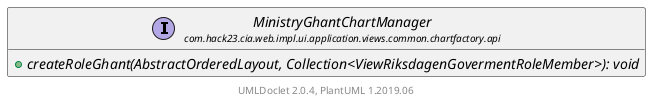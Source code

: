 @startuml
    set namespaceSeparator none
    hide empty fields
    hide empty methods

    interface "<size:14>MinistryGhantChartManager\n<size:10>com.hack23.cia.web.impl.ui.application.views.common.chartfactory.api" as com.hack23.cia.web.impl.ui.application.views.common.chartfactory.api.MinistryGhantChartManager [[MinistryGhantChartManager.html]] {
        {abstract} +createRoleGhant(AbstractOrderedLayout, Collection<ViewRiksdagenGovermentRoleMember>): void
    }

    center footer UMLDoclet 2.0.4, PlantUML 1.2019.06
@enduml
